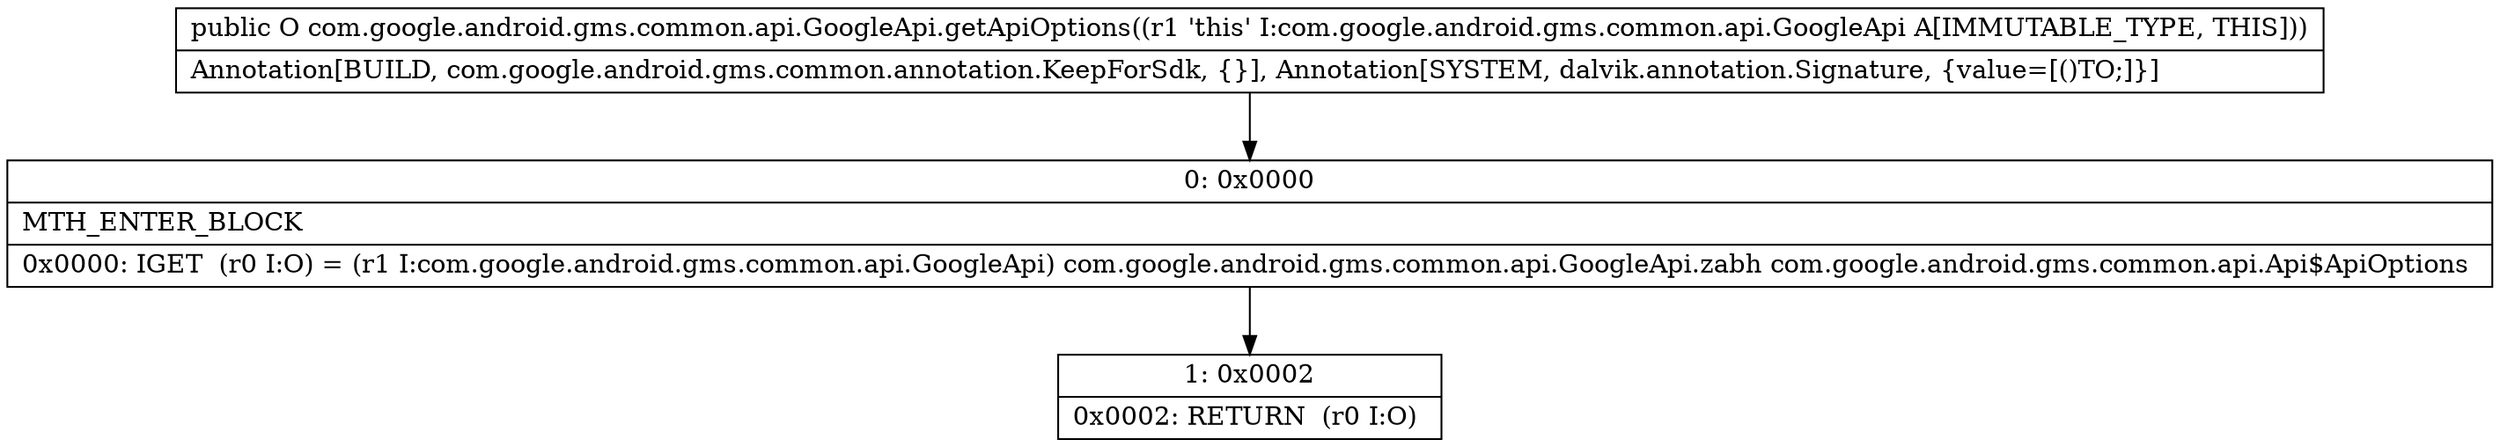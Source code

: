 digraph "CFG forcom.google.android.gms.common.api.GoogleApi.getApiOptions()Lcom\/google\/android\/gms\/common\/api\/Api$ApiOptions;" {
Node_0 [shape=record,label="{0\:\ 0x0000|MTH_ENTER_BLOCK\l|0x0000: IGET  (r0 I:O) = (r1 I:com.google.android.gms.common.api.GoogleApi) com.google.android.gms.common.api.GoogleApi.zabh com.google.android.gms.common.api.Api$ApiOptions \l}"];
Node_1 [shape=record,label="{1\:\ 0x0002|0x0002: RETURN  (r0 I:O) \l}"];
MethodNode[shape=record,label="{public O com.google.android.gms.common.api.GoogleApi.getApiOptions((r1 'this' I:com.google.android.gms.common.api.GoogleApi A[IMMUTABLE_TYPE, THIS]))  | Annotation[BUILD, com.google.android.gms.common.annotation.KeepForSdk, \{\}], Annotation[SYSTEM, dalvik.annotation.Signature, \{value=[()TO;]\}]\l}"];
MethodNode -> Node_0;
Node_0 -> Node_1;
}

